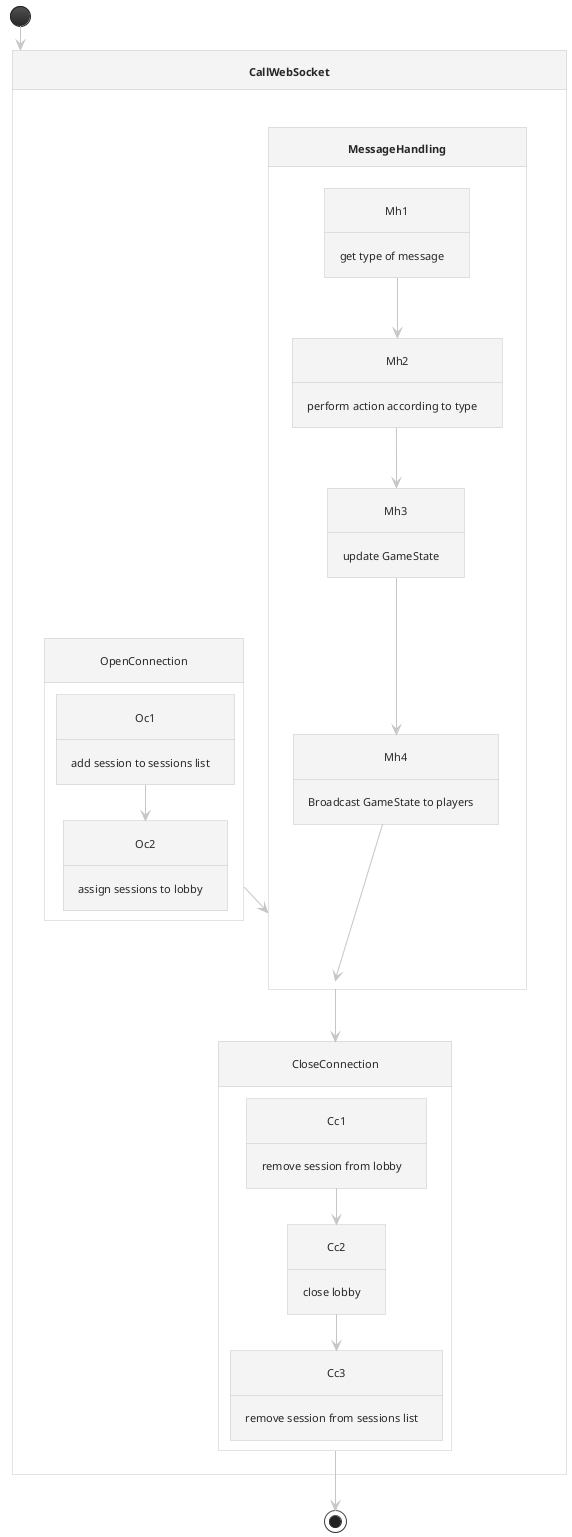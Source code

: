 @startuml
'https://plantuml.com/state-diagram
!theme carbon-gray


state CallWebSocket{
    state OpenConnection{
        Oc1 : add session to sessions list
        Oc2 : assign sessions to lobby
        Oc1 --> Oc2
    }

    state MessageHandling{
        Mh1 : get type of message
        Mh2 : perform action according to type
        Mh3 : update GameState
        Mh4 : Broadcast GameState to players

        Mh1 --> Mh2
        Mh2 --> Mh3
        Mh3 --> Mh4
        Mh4 --> MessageHandling
    }

    state CloseConnection{
        Cc1 : remove session from lobby
        Cc2 : close lobby
        Cc3 : remove session from sessions list

        Cc1 --> Cc2
        Cc2 --> Cc3
    }
}
[*] --> CallWebSocket
OpenConnection --> MessageHandling
MessageHandling --> CloseConnection
CloseConnection --> [*]
@enduml